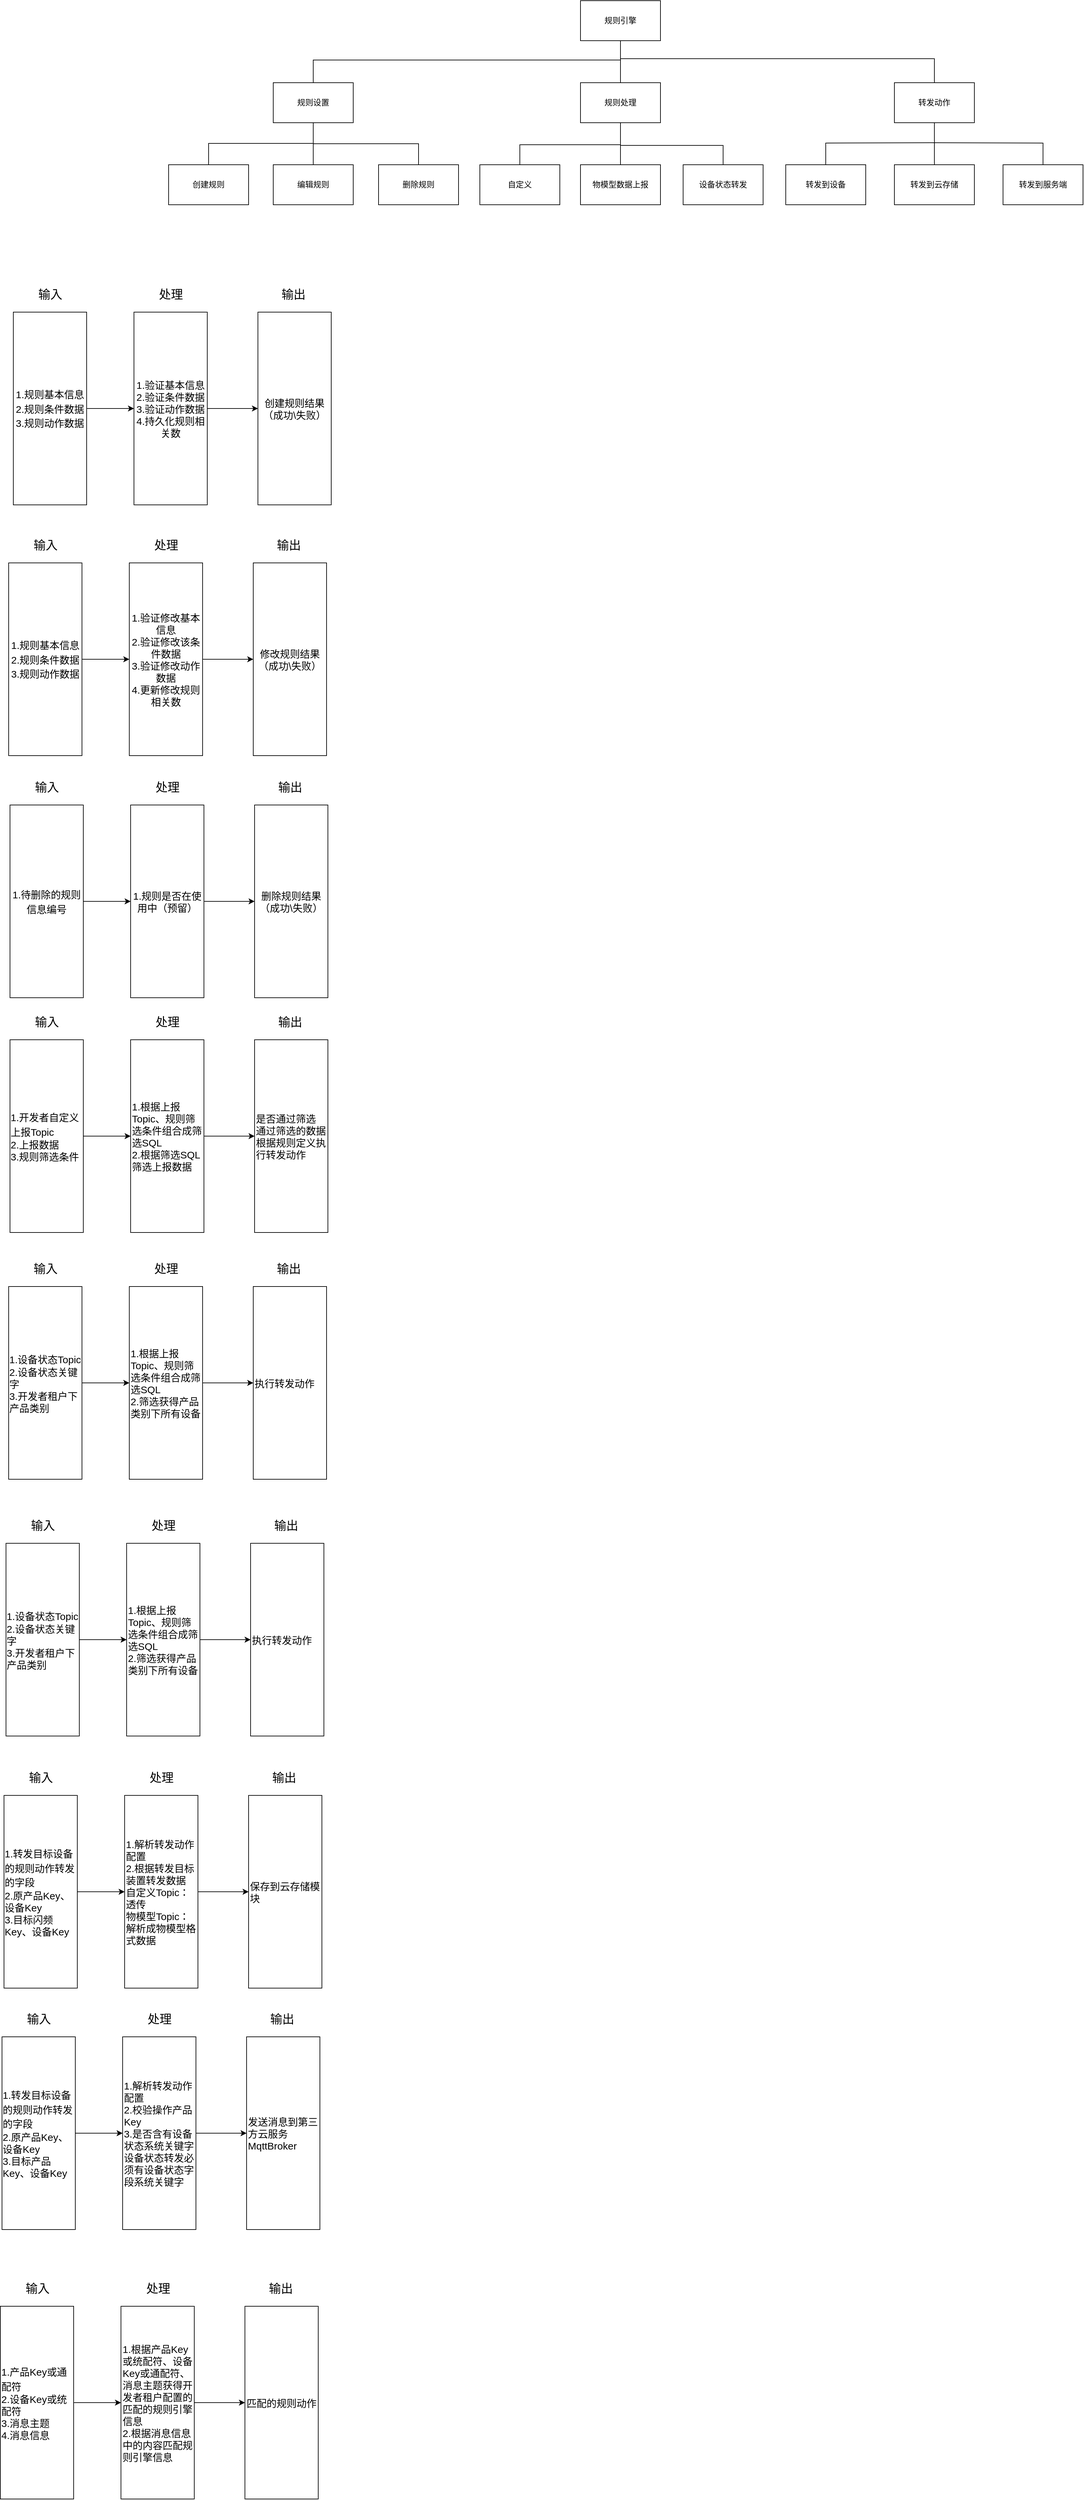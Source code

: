 <mxfile version="14.2.9" type="github">
  <diagram id="VscAiyuKWHetD42OGbaB" name="第 1 页">
    <mxGraphModel dx="1660" dy="474" grid="0" gridSize="10" guides="1" tooltips="1" connect="1" arrows="1" fold="1" page="0" pageScale="1" pageWidth="827" pageHeight="1169" math="0" shadow="0">
      <root>
        <mxCell id="0" />
        <mxCell id="1" parent="0" />
        <mxCell id="ewANI7Twm8QuBgvP3Snu-18" value="" style="edgeStyle=orthogonalEdgeStyle;rounded=0;orthogonalLoop=1;jettySize=auto;html=1;endArrow=none;endFill=0;" parent="1" source="ewANI7Twm8QuBgvP3Snu-1" target="ewANI7Twm8QuBgvP3Snu-4" edge="1">
          <mxGeometry relative="1" as="geometry" />
        </mxCell>
        <mxCell id="ewANI7Twm8QuBgvP3Snu-28" style="edgeStyle=orthogonalEdgeStyle;rounded=0;orthogonalLoop=1;jettySize=auto;html=1;endArrow=none;endFill=0;" parent="1" target="ewANI7Twm8QuBgvP3Snu-2" edge="1">
          <mxGeometry relative="1" as="geometry">
            <mxPoint x="320" y="212" as="sourcePoint" />
            <Array as="points">
              <mxPoint x="-141" y="212" />
            </Array>
          </mxGeometry>
        </mxCell>
        <mxCell id="ewANI7Twm8QuBgvP3Snu-29" style="edgeStyle=orthogonalEdgeStyle;rounded=0;orthogonalLoop=1;jettySize=auto;html=1;endArrow=none;endFill=0;" parent="1" target="ewANI7Twm8QuBgvP3Snu-3" edge="1">
          <mxGeometry relative="1" as="geometry">
            <mxPoint x="320" y="210" as="sourcePoint" />
            <Array as="points">
              <mxPoint x="791" y="210" />
            </Array>
          </mxGeometry>
        </mxCell>
        <mxCell id="ewANI7Twm8QuBgvP3Snu-1" value="规则引擎" style="rounded=0;whiteSpace=wrap;html=1;" parent="1" vertex="1">
          <mxGeometry x="260" y="123" width="120" height="60" as="geometry" />
        </mxCell>
        <mxCell id="ewANI7Twm8QuBgvP3Snu-23" value="" style="edgeStyle=none;rounded=0;orthogonalLoop=1;jettySize=auto;html=1;endArrow=none;endFill=0;" parent="1" source="ewANI7Twm8QuBgvP3Snu-2" target="ewANI7Twm8QuBgvP3Snu-8" edge="1">
          <mxGeometry relative="1" as="geometry" />
        </mxCell>
        <mxCell id="ewANI7Twm8QuBgvP3Snu-24" style="edgeStyle=orthogonalEdgeStyle;rounded=0;orthogonalLoop=1;jettySize=auto;html=1;exitX=0.5;exitY=1;exitDx=0;exitDy=0;entryX=0.5;entryY=0;entryDx=0;entryDy=0;endArrow=none;endFill=0;" parent="1" source="ewANI7Twm8QuBgvP3Snu-2" target="ewANI7Twm8QuBgvP3Snu-9" edge="1">
          <mxGeometry relative="1" as="geometry" />
        </mxCell>
        <mxCell id="ewANI7Twm8QuBgvP3Snu-25" style="edgeStyle=orthogonalEdgeStyle;rounded=0;orthogonalLoop=1;jettySize=auto;html=1;entryX=0.5;entryY=0;entryDx=0;entryDy=0;endArrow=none;endFill=0;" parent="1" target="ewANI7Twm8QuBgvP3Snu-7" edge="1">
          <mxGeometry relative="1" as="geometry">
            <mxPoint x="-141" y="337" as="sourcePoint" />
            <Array as="points">
              <mxPoint x="-201" y="337" />
              <mxPoint x="-298" y="337" />
            </Array>
          </mxGeometry>
        </mxCell>
        <mxCell id="ewANI7Twm8QuBgvP3Snu-2" value="规则设置" style="rounded=0;whiteSpace=wrap;html=1;" parent="1" vertex="1">
          <mxGeometry x="-201" y="246" width="120" height="60" as="geometry" />
        </mxCell>
        <mxCell id="ewANI7Twm8QuBgvP3Snu-30" value="" style="edgeStyle=orthogonalEdgeStyle;rounded=0;orthogonalLoop=1;jettySize=auto;html=1;endArrow=none;endFill=0;" parent="1" source="ewANI7Twm8QuBgvP3Snu-3" target="ewANI7Twm8QuBgvP3Snu-16" edge="1">
          <mxGeometry relative="1" as="geometry" />
        </mxCell>
        <mxCell id="ewANI7Twm8QuBgvP3Snu-31" style="edgeStyle=orthogonalEdgeStyle;rounded=0;orthogonalLoop=1;jettySize=auto;html=1;endArrow=none;endFill=0;" parent="1" target="ewANI7Twm8QuBgvP3Snu-15" edge="1">
          <mxGeometry relative="1" as="geometry">
            <mxPoint x="791" y="336" as="sourcePoint" />
          </mxGeometry>
        </mxCell>
        <mxCell id="ewANI7Twm8QuBgvP3Snu-32" style="edgeStyle=orthogonalEdgeStyle;rounded=0;orthogonalLoop=1;jettySize=auto;html=1;endArrow=none;endFill=0;" parent="1" target="ewANI7Twm8QuBgvP3Snu-17" edge="1">
          <mxGeometry relative="1" as="geometry">
            <mxPoint x="791" y="336" as="sourcePoint" />
          </mxGeometry>
        </mxCell>
        <mxCell id="ewANI7Twm8QuBgvP3Snu-3" value="转发动作" style="rounded=0;whiteSpace=wrap;html=1;" parent="1" vertex="1">
          <mxGeometry x="731" y="246" width="120" height="60" as="geometry" />
        </mxCell>
        <mxCell id="ewANI7Twm8QuBgvP3Snu-22" value="" style="edgeStyle=none;rounded=0;orthogonalLoop=1;jettySize=auto;html=1;endArrow=none;endFill=0;" parent="1" source="ewANI7Twm8QuBgvP3Snu-4" target="ewANI7Twm8QuBgvP3Snu-11" edge="1">
          <mxGeometry relative="1" as="geometry" />
        </mxCell>
        <mxCell id="ewANI7Twm8QuBgvP3Snu-26" style="edgeStyle=orthogonalEdgeStyle;rounded=0;orthogonalLoop=1;jettySize=auto;html=1;entryX=0.5;entryY=0;entryDx=0;entryDy=0;endArrow=none;endFill=0;" parent="1" target="ewANI7Twm8QuBgvP3Snu-10" edge="1">
          <mxGeometry relative="1" as="geometry">
            <mxPoint x="320" y="339" as="sourcePoint" />
            <Array as="points">
              <mxPoint x="169" y="339" />
            </Array>
          </mxGeometry>
        </mxCell>
        <mxCell id="ewANI7Twm8QuBgvP3Snu-27" style="edgeStyle=orthogonalEdgeStyle;rounded=0;orthogonalLoop=1;jettySize=auto;html=1;entryX=0.5;entryY=0;entryDx=0;entryDy=0;endArrow=none;endFill=0;" parent="1" target="ewANI7Twm8QuBgvP3Snu-13" edge="1">
          <mxGeometry relative="1" as="geometry">
            <mxPoint x="320" y="340" as="sourcePoint" />
            <Array as="points">
              <mxPoint x="380" y="340" />
              <mxPoint x="474" y="340" />
            </Array>
          </mxGeometry>
        </mxCell>
        <mxCell id="ewANI7Twm8QuBgvP3Snu-4" value="规则处理" style="rounded=0;whiteSpace=wrap;html=1;" parent="1" vertex="1">
          <mxGeometry x="260" y="246" width="120" height="60" as="geometry" />
        </mxCell>
        <mxCell id="ewANI7Twm8QuBgvP3Snu-7" value="创建规则" style="rounded=0;whiteSpace=wrap;html=1;" parent="1" vertex="1">
          <mxGeometry x="-358" y="369" width="120" height="60" as="geometry" />
        </mxCell>
        <mxCell id="ewANI7Twm8QuBgvP3Snu-8" value="编辑规则" style="rounded=0;whiteSpace=wrap;html=1;" parent="1" vertex="1">
          <mxGeometry x="-201" y="369" width="120" height="60" as="geometry" />
        </mxCell>
        <mxCell id="ewANI7Twm8QuBgvP3Snu-9" value="删除规则" style="rounded=0;whiteSpace=wrap;html=1;" parent="1" vertex="1">
          <mxGeometry x="-43" y="369" width="120" height="60" as="geometry" />
        </mxCell>
        <mxCell id="ewANI7Twm8QuBgvP3Snu-10" value="自定义" style="rounded=0;whiteSpace=wrap;html=1;" parent="1" vertex="1">
          <mxGeometry x="109" y="369" width="120" height="60" as="geometry" />
        </mxCell>
        <mxCell id="ewANI7Twm8QuBgvP3Snu-11" value="物模型数据上报" style="rounded=0;whiteSpace=wrap;html=1;" parent="1" vertex="1">
          <mxGeometry x="260" y="369" width="120" height="60" as="geometry" />
        </mxCell>
        <mxCell id="ewANI7Twm8QuBgvP3Snu-13" value="设备状态转发" style="rounded=0;whiteSpace=wrap;html=1;" parent="1" vertex="1">
          <mxGeometry x="414" y="369" width="120" height="60" as="geometry" />
        </mxCell>
        <mxCell id="ewANI7Twm8QuBgvP3Snu-15" value="转发到设备" style="rounded=0;whiteSpace=wrap;html=1;" parent="1" vertex="1">
          <mxGeometry x="568" y="369" width="120" height="60" as="geometry" />
        </mxCell>
        <mxCell id="ewANI7Twm8QuBgvP3Snu-16" value="转发到云存储" style="rounded=0;whiteSpace=wrap;html=1;" parent="1" vertex="1">
          <mxGeometry x="731" y="369" width="120" height="60" as="geometry" />
        </mxCell>
        <mxCell id="ewANI7Twm8QuBgvP3Snu-17" value="转发到服务端" style="rounded=0;whiteSpace=wrap;html=1;" parent="1" vertex="1">
          <mxGeometry x="894" y="369" width="120" height="60" as="geometry" />
        </mxCell>
        <mxCell id="z9-GPWEVaoNOVswkqr81-26" value="" style="group" vertex="1" connectable="0" parent="1">
          <mxGeometry x="-591" y="551" width="477" height="328" as="geometry" />
        </mxCell>
        <mxCell id="z9-GPWEVaoNOVswkqr81-23" value="" style="group" vertex="1" connectable="0" parent="z9-GPWEVaoNOVswkqr81-26">
          <mxGeometry x="367" width="110" height="328" as="geometry" />
        </mxCell>
        <mxCell id="z9-GPWEVaoNOVswkqr81-17" value="创建规则结果（成功\失败）&lt;br&gt;" style="rounded=0;whiteSpace=wrap;html=1;fontSize=15;" vertex="1" parent="z9-GPWEVaoNOVswkqr81-23">
          <mxGeometry y="39" width="110" height="289" as="geometry" />
        </mxCell>
        <mxCell id="z9-GPWEVaoNOVswkqr81-20" value="输出" style="text;html=1;align=center;verticalAlign=middle;resizable=0;points=[];autosize=1;fontSize=18;" vertex="1" parent="z9-GPWEVaoNOVswkqr81-23">
          <mxGeometry x="30" width="46" height="26" as="geometry" />
        </mxCell>
        <mxCell id="z9-GPWEVaoNOVswkqr81-24" value="" style="group" vertex="1" connectable="0" parent="z9-GPWEVaoNOVswkqr81-26">
          <mxGeometry x="181" width="110" height="328" as="geometry" />
        </mxCell>
        <mxCell id="z9-GPWEVaoNOVswkqr81-16" value="&lt;font style=&quot;font-size: 15px&quot;&gt;1.验证基本信息&lt;br&gt;2.验证条件数据&lt;br&gt;3.验证动作数据&lt;br&gt;4.持久化规则相关数&lt;br&gt;&lt;/font&gt;" style="rounded=0;whiteSpace=wrap;html=1;fontSize=15;" vertex="1" parent="z9-GPWEVaoNOVswkqr81-24">
          <mxGeometry y="39" width="110" height="289" as="geometry" />
        </mxCell>
        <mxCell id="z9-GPWEVaoNOVswkqr81-19" value="处理" style="text;html=1;align=center;verticalAlign=middle;resizable=0;points=[];autosize=1;fontSize=18;" vertex="1" parent="z9-GPWEVaoNOVswkqr81-24">
          <mxGeometry x="32" width="46" height="26" as="geometry" />
        </mxCell>
        <mxCell id="z9-GPWEVaoNOVswkqr81-25" value="" style="group" vertex="1" connectable="0" parent="z9-GPWEVaoNOVswkqr81-26">
          <mxGeometry width="110" height="328" as="geometry" />
        </mxCell>
        <mxCell id="z9-GPWEVaoNOVswkqr81-15" value="&lt;font style=&quot;font-size: 15px&quot;&gt;1.规则基本信息&lt;br&gt;2.规则条件数据&lt;br&gt;3.规则动作数据&lt;br&gt;&lt;/font&gt;" style="rounded=0;whiteSpace=wrap;html=1;fontSize=18;" vertex="1" parent="z9-GPWEVaoNOVswkqr81-25">
          <mxGeometry y="39" width="110" height="289" as="geometry" />
        </mxCell>
        <mxCell id="z9-GPWEVaoNOVswkqr81-18" value="输入" style="text;html=1;align=center;verticalAlign=middle;resizable=0;points=[];autosize=1;fontSize=18;" vertex="1" parent="z9-GPWEVaoNOVswkqr81-25">
          <mxGeometry x="32" width="46" height="26" as="geometry" />
        </mxCell>
        <mxCell id="z9-GPWEVaoNOVswkqr81-27" value="" style="endArrow=classic;html=1;fontSize=18;exitX=1;exitY=0.5;exitDx=0;exitDy=0;" edge="1" parent="z9-GPWEVaoNOVswkqr81-26" source="z9-GPWEVaoNOVswkqr81-15" target="z9-GPWEVaoNOVswkqr81-16">
          <mxGeometry width="50" height="50" relative="1" as="geometry">
            <mxPoint x="288" y="174" as="sourcePoint" />
            <mxPoint x="338" y="124" as="targetPoint" />
          </mxGeometry>
        </mxCell>
        <mxCell id="z9-GPWEVaoNOVswkqr81-29" style="edgeStyle=orthogonalEdgeStyle;rounded=0;orthogonalLoop=1;jettySize=auto;html=1;exitX=1;exitY=0.5;exitDx=0;exitDy=0;entryX=0;entryY=0.5;entryDx=0;entryDy=0;endArrow=classic;endFill=1;fontSize=18;" edge="1" parent="z9-GPWEVaoNOVswkqr81-26" source="z9-GPWEVaoNOVswkqr81-16" target="z9-GPWEVaoNOVswkqr81-17">
          <mxGeometry relative="1" as="geometry" />
        </mxCell>
        <mxCell id="z9-GPWEVaoNOVswkqr81-30" value="" style="group" vertex="1" connectable="0" parent="1">
          <mxGeometry x="-598" y="927" width="477" height="328" as="geometry" />
        </mxCell>
        <mxCell id="z9-GPWEVaoNOVswkqr81-31" value="" style="group" vertex="1" connectable="0" parent="z9-GPWEVaoNOVswkqr81-30">
          <mxGeometry x="367" width="110" height="328" as="geometry" />
        </mxCell>
        <mxCell id="z9-GPWEVaoNOVswkqr81-32" value="修改规则结果（成功\失败）" style="rounded=0;whiteSpace=wrap;html=1;fontSize=15;" vertex="1" parent="z9-GPWEVaoNOVswkqr81-31">
          <mxGeometry y="39" width="110" height="289" as="geometry" />
        </mxCell>
        <mxCell id="z9-GPWEVaoNOVswkqr81-33" value="输出" style="text;html=1;align=center;verticalAlign=middle;resizable=0;points=[];autosize=1;fontSize=18;" vertex="1" parent="z9-GPWEVaoNOVswkqr81-31">
          <mxGeometry x="30" width="46" height="26" as="geometry" />
        </mxCell>
        <mxCell id="z9-GPWEVaoNOVswkqr81-34" value="" style="group" vertex="1" connectable="0" parent="z9-GPWEVaoNOVswkqr81-30">
          <mxGeometry x="181" width="110" height="328" as="geometry" />
        </mxCell>
        <mxCell id="z9-GPWEVaoNOVswkqr81-35" value="&lt;font style=&quot;font-size: 15px&quot;&gt;1.验证修改基本信息&lt;br&gt;2.验证修改该条件数据&lt;br&gt;3.验证修改动作数据&lt;br&gt;4.更新修改规则相关数&lt;br&gt;&lt;/font&gt;" style="rounded=0;whiteSpace=wrap;html=1;fontSize=15;" vertex="1" parent="z9-GPWEVaoNOVswkqr81-34">
          <mxGeometry y="39" width="110" height="289" as="geometry" />
        </mxCell>
        <mxCell id="z9-GPWEVaoNOVswkqr81-36" value="处理" style="text;html=1;align=center;verticalAlign=middle;resizable=0;points=[];autosize=1;fontSize=18;" vertex="1" parent="z9-GPWEVaoNOVswkqr81-34">
          <mxGeometry x="32" width="46" height="26" as="geometry" />
        </mxCell>
        <mxCell id="z9-GPWEVaoNOVswkqr81-37" value="" style="group" vertex="1" connectable="0" parent="z9-GPWEVaoNOVswkqr81-30">
          <mxGeometry width="110" height="328" as="geometry" />
        </mxCell>
        <mxCell id="z9-GPWEVaoNOVswkqr81-38" value="&lt;font style=&quot;font-size: 15px&quot;&gt;1.规则基本信息&lt;br&gt;2.规则条件数据&lt;br&gt;3.规则动作数据&lt;br&gt;&lt;/font&gt;" style="rounded=0;whiteSpace=wrap;html=1;fontSize=18;" vertex="1" parent="z9-GPWEVaoNOVswkqr81-37">
          <mxGeometry y="39" width="110" height="289" as="geometry" />
        </mxCell>
        <mxCell id="z9-GPWEVaoNOVswkqr81-39" value="输入" style="text;html=1;align=center;verticalAlign=middle;resizable=0;points=[];autosize=1;fontSize=18;" vertex="1" parent="z9-GPWEVaoNOVswkqr81-37">
          <mxGeometry x="32" width="46" height="26" as="geometry" />
        </mxCell>
        <mxCell id="z9-GPWEVaoNOVswkqr81-40" value="" style="endArrow=classic;html=1;fontSize=18;exitX=1;exitY=0.5;exitDx=0;exitDy=0;" edge="1" parent="z9-GPWEVaoNOVswkqr81-30" source="z9-GPWEVaoNOVswkqr81-38" target="z9-GPWEVaoNOVswkqr81-35">
          <mxGeometry width="50" height="50" relative="1" as="geometry">
            <mxPoint x="288" y="174" as="sourcePoint" />
            <mxPoint x="338" y="124" as="targetPoint" />
          </mxGeometry>
        </mxCell>
        <mxCell id="z9-GPWEVaoNOVswkqr81-41" style="edgeStyle=orthogonalEdgeStyle;rounded=0;orthogonalLoop=1;jettySize=auto;html=1;exitX=1;exitY=0.5;exitDx=0;exitDy=0;entryX=0;entryY=0.5;entryDx=0;entryDy=0;endArrow=classic;endFill=1;fontSize=18;" edge="1" parent="z9-GPWEVaoNOVswkqr81-30" source="z9-GPWEVaoNOVswkqr81-35" target="z9-GPWEVaoNOVswkqr81-32">
          <mxGeometry relative="1" as="geometry" />
        </mxCell>
        <mxCell id="z9-GPWEVaoNOVswkqr81-42" value="" style="group" vertex="1" connectable="0" parent="1">
          <mxGeometry x="-596" y="1290" width="477" height="328" as="geometry" />
        </mxCell>
        <mxCell id="z9-GPWEVaoNOVswkqr81-43" value="" style="group" vertex="1" connectable="0" parent="z9-GPWEVaoNOVswkqr81-42">
          <mxGeometry x="367" width="110" height="328" as="geometry" />
        </mxCell>
        <mxCell id="z9-GPWEVaoNOVswkqr81-44" value="删除规则结果（成功\失败）" style="rounded=0;whiteSpace=wrap;html=1;fontSize=15;" vertex="1" parent="z9-GPWEVaoNOVswkqr81-43">
          <mxGeometry y="39" width="110" height="289" as="geometry" />
        </mxCell>
        <mxCell id="z9-GPWEVaoNOVswkqr81-45" value="输出" style="text;html=1;align=center;verticalAlign=middle;resizable=0;points=[];autosize=1;fontSize=18;" vertex="1" parent="z9-GPWEVaoNOVswkqr81-43">
          <mxGeometry x="30" width="46" height="26" as="geometry" />
        </mxCell>
        <mxCell id="z9-GPWEVaoNOVswkqr81-46" value="" style="group" vertex="1" connectable="0" parent="z9-GPWEVaoNOVswkqr81-42">
          <mxGeometry x="181" width="110" height="328" as="geometry" />
        </mxCell>
        <mxCell id="z9-GPWEVaoNOVswkqr81-47" value="&lt;font style=&quot;font-size: 15px&quot;&gt;1.规则是否在使用中（预留）&lt;br&gt;&lt;/font&gt;" style="rounded=0;whiteSpace=wrap;html=1;fontSize=15;" vertex="1" parent="z9-GPWEVaoNOVswkqr81-46">
          <mxGeometry y="39" width="110" height="289" as="geometry" />
        </mxCell>
        <mxCell id="z9-GPWEVaoNOVswkqr81-48" value="处理" style="text;html=1;align=center;verticalAlign=middle;resizable=0;points=[];autosize=1;fontSize=18;" vertex="1" parent="z9-GPWEVaoNOVswkqr81-46">
          <mxGeometry x="32" width="46" height="26" as="geometry" />
        </mxCell>
        <mxCell id="z9-GPWEVaoNOVswkqr81-49" value="" style="group" vertex="1" connectable="0" parent="z9-GPWEVaoNOVswkqr81-42">
          <mxGeometry width="110" height="328" as="geometry" />
        </mxCell>
        <mxCell id="z9-GPWEVaoNOVswkqr81-50" value="&lt;font style=&quot;font-size: 15px&quot;&gt;1.待删除的规则信息编号&lt;br&gt;&lt;/font&gt;" style="rounded=0;whiteSpace=wrap;html=1;fontSize=18;" vertex="1" parent="z9-GPWEVaoNOVswkqr81-49">
          <mxGeometry y="39" width="110" height="289" as="geometry" />
        </mxCell>
        <mxCell id="z9-GPWEVaoNOVswkqr81-51" value="输入" style="text;html=1;align=center;verticalAlign=middle;resizable=0;points=[];autosize=1;fontSize=18;" vertex="1" parent="z9-GPWEVaoNOVswkqr81-49">
          <mxGeometry x="32" width="46" height="26" as="geometry" />
        </mxCell>
        <mxCell id="z9-GPWEVaoNOVswkqr81-52" value="" style="endArrow=classic;html=1;fontSize=18;exitX=1;exitY=0.5;exitDx=0;exitDy=0;" edge="1" parent="z9-GPWEVaoNOVswkqr81-42" source="z9-GPWEVaoNOVswkqr81-50" target="z9-GPWEVaoNOVswkqr81-47">
          <mxGeometry width="50" height="50" relative="1" as="geometry">
            <mxPoint x="288" y="174" as="sourcePoint" />
            <mxPoint x="338" y="124" as="targetPoint" />
          </mxGeometry>
        </mxCell>
        <mxCell id="z9-GPWEVaoNOVswkqr81-53" style="edgeStyle=orthogonalEdgeStyle;rounded=0;orthogonalLoop=1;jettySize=auto;html=1;exitX=1;exitY=0.5;exitDx=0;exitDy=0;entryX=0;entryY=0.5;entryDx=0;entryDy=0;endArrow=classic;endFill=1;fontSize=18;" edge="1" parent="z9-GPWEVaoNOVswkqr81-42" source="z9-GPWEVaoNOVswkqr81-47" target="z9-GPWEVaoNOVswkqr81-44">
          <mxGeometry relative="1" as="geometry" />
        </mxCell>
        <mxCell id="z9-GPWEVaoNOVswkqr81-54" value="" style="group" vertex="1" connectable="0" parent="1">
          <mxGeometry x="-596" y="1642" width="477" height="328" as="geometry" />
        </mxCell>
        <mxCell id="z9-GPWEVaoNOVswkqr81-55" value="" style="group" vertex="1" connectable="0" parent="z9-GPWEVaoNOVswkqr81-54">
          <mxGeometry x="367" width="110" height="328" as="geometry" />
        </mxCell>
        <mxCell id="z9-GPWEVaoNOVswkqr81-56" value="是否通过筛选&lt;br&gt;通过筛选的数据根据规则定义执行转发动作" style="rounded=0;whiteSpace=wrap;html=1;fontSize=15;align=left;" vertex="1" parent="z9-GPWEVaoNOVswkqr81-55">
          <mxGeometry y="39" width="110" height="289" as="geometry" />
        </mxCell>
        <mxCell id="z9-GPWEVaoNOVswkqr81-57" value="输出" style="text;html=1;align=center;verticalAlign=middle;resizable=0;points=[];autosize=1;fontSize=18;" vertex="1" parent="z9-GPWEVaoNOVswkqr81-55">
          <mxGeometry x="30" width="46" height="26" as="geometry" />
        </mxCell>
        <mxCell id="z9-GPWEVaoNOVswkqr81-58" value="" style="group" vertex="1" connectable="0" parent="z9-GPWEVaoNOVswkqr81-54">
          <mxGeometry x="181" width="110" height="328" as="geometry" />
        </mxCell>
        <mxCell id="z9-GPWEVaoNOVswkqr81-59" value="&lt;font style=&quot;font-size: 15px&quot;&gt;1.根据上报Topic、规则筛选条件组合成筛选SQL&lt;br&gt;2.根据筛选SQL筛选上报数据&lt;br&gt;&lt;/font&gt;" style="rounded=0;whiteSpace=wrap;html=1;fontSize=15;align=left;" vertex="1" parent="z9-GPWEVaoNOVswkqr81-58">
          <mxGeometry y="39" width="110" height="289" as="geometry" />
        </mxCell>
        <mxCell id="z9-GPWEVaoNOVswkqr81-60" value="处理" style="text;html=1;align=center;verticalAlign=middle;resizable=0;points=[];autosize=1;fontSize=18;" vertex="1" parent="z9-GPWEVaoNOVswkqr81-58">
          <mxGeometry x="32" width="46" height="26" as="geometry" />
        </mxCell>
        <mxCell id="z9-GPWEVaoNOVswkqr81-61" value="" style="group" vertex="1" connectable="0" parent="z9-GPWEVaoNOVswkqr81-54">
          <mxGeometry width="110" height="328" as="geometry" />
        </mxCell>
        <mxCell id="z9-GPWEVaoNOVswkqr81-62" value="&lt;div style=&quot;text-align: left&quot;&gt;&lt;span style=&quot;font-size: 15px&quot;&gt;1.开发者自定义上报Topic&lt;/span&gt;&lt;/div&gt;&lt;font style=&quot;font-size: 15px&quot;&gt;&lt;div style=&quot;text-align: left&quot;&gt;&lt;span&gt;2.上报数据&lt;/span&gt;&lt;/div&gt;&lt;div style=&quot;text-align: left&quot;&gt;&lt;span&gt;3.规则筛选条件&lt;/span&gt;&lt;/div&gt;&lt;/font&gt;" style="rounded=0;whiteSpace=wrap;html=1;fontSize=18;" vertex="1" parent="z9-GPWEVaoNOVswkqr81-61">
          <mxGeometry y="39" width="110" height="289" as="geometry" />
        </mxCell>
        <mxCell id="z9-GPWEVaoNOVswkqr81-63" value="输入" style="text;html=1;align=center;verticalAlign=middle;resizable=0;points=[];autosize=1;fontSize=18;" vertex="1" parent="z9-GPWEVaoNOVswkqr81-61">
          <mxGeometry x="32" width="46" height="26" as="geometry" />
        </mxCell>
        <mxCell id="z9-GPWEVaoNOVswkqr81-64" value="" style="endArrow=classic;html=1;fontSize=18;exitX=1;exitY=0.5;exitDx=0;exitDy=0;" edge="1" parent="z9-GPWEVaoNOVswkqr81-54" source="z9-GPWEVaoNOVswkqr81-62" target="z9-GPWEVaoNOVswkqr81-59">
          <mxGeometry width="50" height="50" relative="1" as="geometry">
            <mxPoint x="288" y="174" as="sourcePoint" />
            <mxPoint x="338" y="124" as="targetPoint" />
          </mxGeometry>
        </mxCell>
        <mxCell id="z9-GPWEVaoNOVswkqr81-65" style="edgeStyle=orthogonalEdgeStyle;rounded=0;orthogonalLoop=1;jettySize=auto;html=1;exitX=1;exitY=0.5;exitDx=0;exitDy=0;entryX=0;entryY=0.5;entryDx=0;entryDy=0;endArrow=classic;endFill=1;fontSize=18;" edge="1" parent="z9-GPWEVaoNOVswkqr81-54" source="z9-GPWEVaoNOVswkqr81-59" target="z9-GPWEVaoNOVswkqr81-56">
          <mxGeometry relative="1" as="geometry" />
        </mxCell>
        <mxCell id="z9-GPWEVaoNOVswkqr81-66" value="" style="group" vertex="1" connectable="0" parent="1">
          <mxGeometry x="-598" y="2012" width="477" height="328" as="geometry" />
        </mxCell>
        <mxCell id="z9-GPWEVaoNOVswkqr81-67" value="" style="group" vertex="1" connectable="0" parent="z9-GPWEVaoNOVswkqr81-66">
          <mxGeometry x="367" width="110" height="328" as="geometry" />
        </mxCell>
        <mxCell id="z9-GPWEVaoNOVswkqr81-68" value="执行转发动作" style="rounded=0;whiteSpace=wrap;html=1;fontSize=15;align=left;" vertex="1" parent="z9-GPWEVaoNOVswkqr81-67">
          <mxGeometry y="39" width="110" height="289" as="geometry" />
        </mxCell>
        <mxCell id="z9-GPWEVaoNOVswkqr81-69" value="输出" style="text;html=1;align=center;verticalAlign=middle;resizable=0;points=[];autosize=1;fontSize=18;" vertex="1" parent="z9-GPWEVaoNOVswkqr81-67">
          <mxGeometry x="30" width="46" height="26" as="geometry" />
        </mxCell>
        <mxCell id="z9-GPWEVaoNOVswkqr81-70" value="" style="group" vertex="1" connectable="0" parent="z9-GPWEVaoNOVswkqr81-66">
          <mxGeometry x="181" width="110" height="328" as="geometry" />
        </mxCell>
        <mxCell id="z9-GPWEVaoNOVswkqr81-71" value="&lt;font style=&quot;font-size: 15px&quot;&gt;1.根据上报Topic、规则筛选条件组合成筛选SQL&lt;br&gt;2.筛选获得产品类别下所有设备&lt;br&gt;&lt;/font&gt;" style="rounded=0;whiteSpace=wrap;html=1;fontSize=15;align=left;" vertex="1" parent="z9-GPWEVaoNOVswkqr81-70">
          <mxGeometry y="39" width="110" height="289" as="geometry" />
        </mxCell>
        <mxCell id="z9-GPWEVaoNOVswkqr81-72" value="处理" style="text;html=1;align=center;verticalAlign=middle;resizable=0;points=[];autosize=1;fontSize=18;" vertex="1" parent="z9-GPWEVaoNOVswkqr81-70">
          <mxGeometry x="32" width="46" height="26" as="geometry" />
        </mxCell>
        <mxCell id="z9-GPWEVaoNOVswkqr81-73" value="" style="group" vertex="1" connectable="0" parent="z9-GPWEVaoNOVswkqr81-66">
          <mxGeometry width="110" height="328" as="geometry" />
        </mxCell>
        <mxCell id="z9-GPWEVaoNOVswkqr81-74" value="&lt;div style=&quot;text-align: left&quot;&gt;&lt;span style=&quot;font-size: 15px&quot;&gt;1.设备状态Topic&lt;/span&gt;&lt;/div&gt;&lt;font style=&quot;font-size: 15px&quot;&gt;&lt;div style=&quot;text-align: left&quot;&gt;&lt;span&gt;2.设备状态关键字&lt;/span&gt;&lt;/div&gt;&lt;div style=&quot;text-align: left&quot;&gt;&lt;span&gt;3.开发者租户下产品类别&lt;/span&gt;&lt;/div&gt;&lt;/font&gt;" style="rounded=0;whiteSpace=wrap;html=1;fontSize=18;" vertex="1" parent="z9-GPWEVaoNOVswkqr81-73">
          <mxGeometry y="39" width="110" height="289" as="geometry" />
        </mxCell>
        <mxCell id="z9-GPWEVaoNOVswkqr81-75" value="输入" style="text;html=1;align=center;verticalAlign=middle;resizable=0;points=[];autosize=1;fontSize=18;" vertex="1" parent="z9-GPWEVaoNOVswkqr81-73">
          <mxGeometry x="32" width="46" height="26" as="geometry" />
        </mxCell>
        <mxCell id="z9-GPWEVaoNOVswkqr81-76" value="" style="endArrow=classic;html=1;fontSize=18;exitX=1;exitY=0.5;exitDx=0;exitDy=0;" edge="1" parent="z9-GPWEVaoNOVswkqr81-66" source="z9-GPWEVaoNOVswkqr81-74" target="z9-GPWEVaoNOVswkqr81-71">
          <mxGeometry width="50" height="50" relative="1" as="geometry">
            <mxPoint x="288" y="174" as="sourcePoint" />
            <mxPoint x="338" y="124" as="targetPoint" />
          </mxGeometry>
        </mxCell>
        <mxCell id="z9-GPWEVaoNOVswkqr81-77" style="edgeStyle=orthogonalEdgeStyle;rounded=0;orthogonalLoop=1;jettySize=auto;html=1;exitX=1;exitY=0.5;exitDx=0;exitDy=0;entryX=0;entryY=0.5;entryDx=0;entryDy=0;endArrow=classic;endFill=1;fontSize=18;" edge="1" parent="z9-GPWEVaoNOVswkqr81-66" source="z9-GPWEVaoNOVswkqr81-71" target="z9-GPWEVaoNOVswkqr81-68">
          <mxGeometry relative="1" as="geometry" />
        </mxCell>
        <mxCell id="z9-GPWEVaoNOVswkqr81-78" value="" style="group" vertex="1" connectable="0" parent="1">
          <mxGeometry x="-602" y="2397" width="477" height="328" as="geometry" />
        </mxCell>
        <mxCell id="z9-GPWEVaoNOVswkqr81-79" value="" style="group" vertex="1" connectable="0" parent="z9-GPWEVaoNOVswkqr81-78">
          <mxGeometry x="367" width="110" height="328" as="geometry" />
        </mxCell>
        <mxCell id="z9-GPWEVaoNOVswkqr81-80" value="执行转发动作" style="rounded=0;whiteSpace=wrap;html=1;fontSize=15;align=left;" vertex="1" parent="z9-GPWEVaoNOVswkqr81-79">
          <mxGeometry y="39" width="110" height="289" as="geometry" />
        </mxCell>
        <mxCell id="z9-GPWEVaoNOVswkqr81-81" value="输出" style="text;html=1;align=center;verticalAlign=middle;resizable=0;points=[];autosize=1;fontSize=18;" vertex="1" parent="z9-GPWEVaoNOVswkqr81-79">
          <mxGeometry x="30" width="46" height="26" as="geometry" />
        </mxCell>
        <mxCell id="z9-GPWEVaoNOVswkqr81-82" value="" style="group" vertex="1" connectable="0" parent="z9-GPWEVaoNOVswkqr81-78">
          <mxGeometry x="181" width="110" height="328" as="geometry" />
        </mxCell>
        <mxCell id="z9-GPWEVaoNOVswkqr81-83" value="&lt;font style=&quot;font-size: 15px&quot;&gt;1.根据上报Topic、规则筛选条件组合成筛选SQL&lt;br&gt;2.筛选获得产品类别下所有设备&lt;br&gt;&lt;/font&gt;" style="rounded=0;whiteSpace=wrap;html=1;fontSize=15;align=left;" vertex="1" parent="z9-GPWEVaoNOVswkqr81-82">
          <mxGeometry y="39" width="110" height="289" as="geometry" />
        </mxCell>
        <mxCell id="z9-GPWEVaoNOVswkqr81-84" value="处理" style="text;html=1;align=center;verticalAlign=middle;resizable=0;points=[];autosize=1;fontSize=18;" vertex="1" parent="z9-GPWEVaoNOVswkqr81-82">
          <mxGeometry x="32" width="46" height="26" as="geometry" />
        </mxCell>
        <mxCell id="z9-GPWEVaoNOVswkqr81-85" value="" style="group" vertex="1" connectable="0" parent="z9-GPWEVaoNOVswkqr81-78">
          <mxGeometry width="110" height="328" as="geometry" />
        </mxCell>
        <mxCell id="z9-GPWEVaoNOVswkqr81-86" value="&lt;div style=&quot;text-align: left&quot;&gt;&lt;span style=&quot;font-size: 15px&quot;&gt;1.设备状态Topic&lt;/span&gt;&lt;/div&gt;&lt;font style=&quot;font-size: 15px&quot;&gt;&lt;div style=&quot;text-align: left&quot;&gt;&lt;span&gt;2.设备状态关键字&lt;/span&gt;&lt;/div&gt;&lt;div style=&quot;text-align: left&quot;&gt;&lt;span&gt;3.开发者租户下产品类别&lt;/span&gt;&lt;/div&gt;&lt;/font&gt;" style="rounded=0;whiteSpace=wrap;html=1;fontSize=18;" vertex="1" parent="z9-GPWEVaoNOVswkqr81-85">
          <mxGeometry y="39" width="110" height="289" as="geometry" />
        </mxCell>
        <mxCell id="z9-GPWEVaoNOVswkqr81-87" value="输入" style="text;html=1;align=center;verticalAlign=middle;resizable=0;points=[];autosize=1;fontSize=18;" vertex="1" parent="z9-GPWEVaoNOVswkqr81-85">
          <mxGeometry x="32" width="46" height="26" as="geometry" />
        </mxCell>
        <mxCell id="z9-GPWEVaoNOVswkqr81-88" value="" style="endArrow=classic;html=1;fontSize=18;exitX=1;exitY=0.5;exitDx=0;exitDy=0;" edge="1" parent="z9-GPWEVaoNOVswkqr81-78" source="z9-GPWEVaoNOVswkqr81-86" target="z9-GPWEVaoNOVswkqr81-83">
          <mxGeometry width="50" height="50" relative="1" as="geometry">
            <mxPoint x="288" y="174" as="sourcePoint" />
            <mxPoint x="338" y="124" as="targetPoint" />
          </mxGeometry>
        </mxCell>
        <mxCell id="z9-GPWEVaoNOVswkqr81-89" style="edgeStyle=orthogonalEdgeStyle;rounded=0;orthogonalLoop=1;jettySize=auto;html=1;exitX=1;exitY=0.5;exitDx=0;exitDy=0;entryX=0;entryY=0.5;entryDx=0;entryDy=0;endArrow=classic;endFill=1;fontSize=18;" edge="1" parent="z9-GPWEVaoNOVswkqr81-78" source="z9-GPWEVaoNOVswkqr81-83" target="z9-GPWEVaoNOVswkqr81-80">
          <mxGeometry relative="1" as="geometry" />
        </mxCell>
        <mxCell id="z9-GPWEVaoNOVswkqr81-90" value="" style="group" vertex="1" connectable="0" parent="1">
          <mxGeometry x="-605" y="2775" width="477" height="328" as="geometry" />
        </mxCell>
        <mxCell id="z9-GPWEVaoNOVswkqr81-91" value="" style="group" vertex="1" connectable="0" parent="z9-GPWEVaoNOVswkqr81-90">
          <mxGeometry x="367" width="110" height="328" as="geometry" />
        </mxCell>
        <mxCell id="z9-GPWEVaoNOVswkqr81-92" value="保存到云存储模块" style="rounded=0;whiteSpace=wrap;html=1;fontSize=15;align=left;" vertex="1" parent="z9-GPWEVaoNOVswkqr81-91">
          <mxGeometry y="39" width="110" height="289" as="geometry" />
        </mxCell>
        <mxCell id="z9-GPWEVaoNOVswkqr81-93" value="输出" style="text;html=1;align=center;verticalAlign=middle;resizable=0;points=[];autosize=1;fontSize=18;" vertex="1" parent="z9-GPWEVaoNOVswkqr81-91">
          <mxGeometry x="30" width="46" height="26" as="geometry" />
        </mxCell>
        <mxCell id="z9-GPWEVaoNOVswkqr81-94" value="" style="group" vertex="1" connectable="0" parent="z9-GPWEVaoNOVswkqr81-90">
          <mxGeometry x="181" width="110" height="328" as="geometry" />
        </mxCell>
        <mxCell id="z9-GPWEVaoNOVswkqr81-95" value="&lt;font style=&quot;font-size: 15px&quot;&gt;1.解析转发动作配置&lt;br&gt;2.根据转发目标装置转发数据&lt;br&gt;自定义Topic：透传&lt;br&gt;物模型Topic：解析成物模型格式数据&lt;br&gt;&lt;/font&gt;" style="rounded=0;whiteSpace=wrap;html=1;fontSize=15;align=left;" vertex="1" parent="z9-GPWEVaoNOVswkqr81-94">
          <mxGeometry y="39" width="110" height="289" as="geometry" />
        </mxCell>
        <mxCell id="z9-GPWEVaoNOVswkqr81-96" value="处理" style="text;html=1;align=center;verticalAlign=middle;resizable=0;points=[];autosize=1;fontSize=18;" vertex="1" parent="z9-GPWEVaoNOVswkqr81-94">
          <mxGeometry x="32" width="46" height="26" as="geometry" />
        </mxCell>
        <mxCell id="z9-GPWEVaoNOVswkqr81-97" value="" style="group" vertex="1" connectable="0" parent="z9-GPWEVaoNOVswkqr81-90">
          <mxGeometry width="110" height="328" as="geometry" />
        </mxCell>
        <mxCell id="z9-GPWEVaoNOVswkqr81-98" value="&lt;div style=&quot;text-align: left&quot;&gt;&lt;span style=&quot;font-size: 15px&quot;&gt;1.转发目标设备的&lt;/span&gt;&lt;span style=&quot;font-size: 15px&quot;&gt;规则动作转发的字段&lt;/span&gt;&lt;/div&gt;&lt;font style=&quot;font-size: 15px&quot;&gt;&lt;div style=&quot;text-align: left&quot;&gt;&lt;span&gt;2.原产品Key、设备Key&lt;/span&gt;&lt;/div&gt;&lt;div style=&quot;text-align: left&quot;&gt;&lt;span&gt;3.目标闪频Key、设备Key&lt;/span&gt;&lt;/div&gt;&lt;/font&gt;" style="rounded=0;whiteSpace=wrap;html=1;fontSize=18;" vertex="1" parent="z9-GPWEVaoNOVswkqr81-97">
          <mxGeometry y="39" width="110" height="289" as="geometry" />
        </mxCell>
        <mxCell id="z9-GPWEVaoNOVswkqr81-99" value="输入" style="text;html=1;align=center;verticalAlign=middle;resizable=0;points=[];autosize=1;fontSize=18;" vertex="1" parent="z9-GPWEVaoNOVswkqr81-97">
          <mxGeometry x="32" width="46" height="26" as="geometry" />
        </mxCell>
        <mxCell id="z9-GPWEVaoNOVswkqr81-100" value="" style="endArrow=classic;html=1;fontSize=18;exitX=1;exitY=0.5;exitDx=0;exitDy=0;" edge="1" parent="z9-GPWEVaoNOVswkqr81-90" source="z9-GPWEVaoNOVswkqr81-98" target="z9-GPWEVaoNOVswkqr81-95">
          <mxGeometry width="50" height="50" relative="1" as="geometry">
            <mxPoint x="288" y="174" as="sourcePoint" />
            <mxPoint x="338" y="124" as="targetPoint" />
          </mxGeometry>
        </mxCell>
        <mxCell id="z9-GPWEVaoNOVswkqr81-101" style="edgeStyle=orthogonalEdgeStyle;rounded=0;orthogonalLoop=1;jettySize=auto;html=1;exitX=1;exitY=0.5;exitDx=0;exitDy=0;entryX=0;entryY=0.5;entryDx=0;entryDy=0;endArrow=classic;endFill=1;fontSize=18;" edge="1" parent="z9-GPWEVaoNOVswkqr81-90" source="z9-GPWEVaoNOVswkqr81-95" target="z9-GPWEVaoNOVswkqr81-92">
          <mxGeometry relative="1" as="geometry" />
        </mxCell>
        <mxCell id="z9-GPWEVaoNOVswkqr81-102" value="" style="group" vertex="1" connectable="0" parent="1">
          <mxGeometry x="-608" y="3137" width="477" height="328" as="geometry" />
        </mxCell>
        <mxCell id="z9-GPWEVaoNOVswkqr81-103" value="" style="group" vertex="1" connectable="0" parent="z9-GPWEVaoNOVswkqr81-102">
          <mxGeometry x="367" width="110" height="328" as="geometry" />
        </mxCell>
        <mxCell id="z9-GPWEVaoNOVswkqr81-104" value="发送消息到第三方云服务MqttBroker" style="rounded=0;whiteSpace=wrap;html=1;fontSize=15;align=left;" vertex="1" parent="z9-GPWEVaoNOVswkqr81-103">
          <mxGeometry y="39" width="110" height="289" as="geometry" />
        </mxCell>
        <mxCell id="z9-GPWEVaoNOVswkqr81-105" value="输出" style="text;html=1;align=center;verticalAlign=middle;resizable=0;points=[];autosize=1;fontSize=18;" vertex="1" parent="z9-GPWEVaoNOVswkqr81-103">
          <mxGeometry x="30" width="46" height="26" as="geometry" />
        </mxCell>
        <mxCell id="z9-GPWEVaoNOVswkqr81-106" value="" style="group" vertex="1" connectable="0" parent="z9-GPWEVaoNOVswkqr81-102">
          <mxGeometry x="181" width="110" height="328" as="geometry" />
        </mxCell>
        <mxCell id="z9-GPWEVaoNOVswkqr81-107" value="&lt;font style=&quot;font-size: 15px&quot;&gt;1.解析转发动作配置&lt;br&gt;2.校验操作产品Key&lt;br&gt;3.是否含有设备状态系统关键字&lt;br&gt;设备状态转发必须有设备状态字段系统关键字&lt;br&gt;&lt;/font&gt;" style="rounded=0;whiteSpace=wrap;html=1;fontSize=15;align=left;" vertex="1" parent="z9-GPWEVaoNOVswkqr81-106">
          <mxGeometry y="39" width="110" height="289" as="geometry" />
        </mxCell>
        <mxCell id="z9-GPWEVaoNOVswkqr81-108" value="处理" style="text;html=1;align=center;verticalAlign=middle;resizable=0;points=[];autosize=1;fontSize=18;" vertex="1" parent="z9-GPWEVaoNOVswkqr81-106">
          <mxGeometry x="32" width="46" height="26" as="geometry" />
        </mxCell>
        <mxCell id="z9-GPWEVaoNOVswkqr81-109" value="" style="group" vertex="1" connectable="0" parent="z9-GPWEVaoNOVswkqr81-102">
          <mxGeometry width="110" height="328" as="geometry" />
        </mxCell>
        <mxCell id="z9-GPWEVaoNOVswkqr81-110" value="&lt;div style=&quot;text-align: left&quot;&gt;&lt;span style=&quot;font-size: 15px&quot;&gt;1.转发目标设备的&lt;/span&gt;&lt;span style=&quot;font-size: 15px&quot;&gt;规则动作转发的字段&lt;/span&gt;&lt;/div&gt;&lt;font style=&quot;font-size: 15px&quot;&gt;&lt;div style=&quot;text-align: left&quot;&gt;&lt;span&gt;2.原产品Key、设备Key&lt;/span&gt;&lt;/div&gt;&lt;div style=&quot;text-align: left&quot;&gt;&lt;span&gt;3.目标产品Key、设备Key&lt;/span&gt;&lt;/div&gt;&lt;/font&gt;" style="rounded=0;whiteSpace=wrap;html=1;fontSize=18;" vertex="1" parent="z9-GPWEVaoNOVswkqr81-109">
          <mxGeometry y="39" width="110" height="289" as="geometry" />
        </mxCell>
        <mxCell id="z9-GPWEVaoNOVswkqr81-111" value="输入" style="text;html=1;align=center;verticalAlign=middle;resizable=0;points=[];autosize=1;fontSize=18;" vertex="1" parent="z9-GPWEVaoNOVswkqr81-109">
          <mxGeometry x="32" width="46" height="26" as="geometry" />
        </mxCell>
        <mxCell id="z9-GPWEVaoNOVswkqr81-112" value="" style="endArrow=classic;html=1;fontSize=18;exitX=1;exitY=0.5;exitDx=0;exitDy=0;" edge="1" parent="z9-GPWEVaoNOVswkqr81-102" source="z9-GPWEVaoNOVswkqr81-110" target="z9-GPWEVaoNOVswkqr81-107">
          <mxGeometry width="50" height="50" relative="1" as="geometry">
            <mxPoint x="288" y="174" as="sourcePoint" />
            <mxPoint x="338" y="124" as="targetPoint" />
          </mxGeometry>
        </mxCell>
        <mxCell id="z9-GPWEVaoNOVswkqr81-113" style="edgeStyle=orthogonalEdgeStyle;rounded=0;orthogonalLoop=1;jettySize=auto;html=1;exitX=1;exitY=0.5;exitDx=0;exitDy=0;entryX=0;entryY=0.5;entryDx=0;entryDy=0;endArrow=classic;endFill=1;fontSize=18;" edge="1" parent="z9-GPWEVaoNOVswkqr81-102" source="z9-GPWEVaoNOVswkqr81-107" target="z9-GPWEVaoNOVswkqr81-104">
          <mxGeometry relative="1" as="geometry" />
        </mxCell>
        <mxCell id="z9-GPWEVaoNOVswkqr81-114" value="" style="group" vertex="1" connectable="0" parent="1">
          <mxGeometry x="-610.5" y="3541" width="477" height="328" as="geometry" />
        </mxCell>
        <mxCell id="z9-GPWEVaoNOVswkqr81-115" value="" style="group" vertex="1" connectable="0" parent="z9-GPWEVaoNOVswkqr81-114">
          <mxGeometry x="367" width="110" height="328" as="geometry" />
        </mxCell>
        <mxCell id="z9-GPWEVaoNOVswkqr81-116" value="匹配的规则动作" style="rounded=0;whiteSpace=wrap;html=1;fontSize=15;align=left;" vertex="1" parent="z9-GPWEVaoNOVswkqr81-115">
          <mxGeometry y="39" width="110" height="289" as="geometry" />
        </mxCell>
        <mxCell id="z9-GPWEVaoNOVswkqr81-117" value="输出" style="text;html=1;align=center;verticalAlign=middle;resizable=0;points=[];autosize=1;fontSize=18;" vertex="1" parent="z9-GPWEVaoNOVswkqr81-115">
          <mxGeometry x="30" width="46" height="26" as="geometry" />
        </mxCell>
        <mxCell id="z9-GPWEVaoNOVswkqr81-118" value="" style="group" vertex="1" connectable="0" parent="z9-GPWEVaoNOVswkqr81-114">
          <mxGeometry x="181" width="110" height="328" as="geometry" />
        </mxCell>
        <mxCell id="z9-GPWEVaoNOVswkqr81-119" value="&lt;font style=&quot;font-size: 15px&quot;&gt;1.根据产品Key或统配符、设备Key或通配符、消息主题获得开发者租户配置的匹配的规则引擎信息&lt;br&gt;2.根据消息信息中的内容匹配规则引擎信息&lt;br&gt;&lt;/font&gt;" style="rounded=0;whiteSpace=wrap;html=1;fontSize=15;align=left;" vertex="1" parent="z9-GPWEVaoNOVswkqr81-118">
          <mxGeometry y="39" width="110" height="289" as="geometry" />
        </mxCell>
        <mxCell id="z9-GPWEVaoNOVswkqr81-120" value="处理" style="text;html=1;align=center;verticalAlign=middle;resizable=0;points=[];autosize=1;fontSize=18;" vertex="1" parent="z9-GPWEVaoNOVswkqr81-118">
          <mxGeometry x="32" width="46" height="26" as="geometry" />
        </mxCell>
        <mxCell id="z9-GPWEVaoNOVswkqr81-121" value="" style="group" vertex="1" connectable="0" parent="z9-GPWEVaoNOVswkqr81-114">
          <mxGeometry width="110" height="328" as="geometry" />
        </mxCell>
        <mxCell id="z9-GPWEVaoNOVswkqr81-122" value="&lt;div style=&quot;text-align: left&quot;&gt;&lt;span style=&quot;font-size: 15px&quot;&gt;1.产品Key或通配符&lt;/span&gt;&lt;/div&gt;&lt;font style=&quot;font-size: 15px&quot;&gt;&lt;div style=&quot;text-align: left&quot;&gt;&lt;span&gt;2.设备Key或统配符&lt;/span&gt;&lt;/div&gt;&lt;div style=&quot;text-align: left&quot;&gt;&lt;span&gt;3.消息主题&lt;/span&gt;&lt;/div&gt;&lt;div style=&quot;text-align: left&quot;&gt;&lt;span&gt;4.消息信息&lt;/span&gt;&lt;/div&gt;&lt;/font&gt;" style="rounded=0;whiteSpace=wrap;html=1;fontSize=18;" vertex="1" parent="z9-GPWEVaoNOVswkqr81-121">
          <mxGeometry y="39" width="110" height="289" as="geometry" />
        </mxCell>
        <mxCell id="z9-GPWEVaoNOVswkqr81-123" value="输入" style="text;html=1;align=center;verticalAlign=middle;resizable=0;points=[];autosize=1;fontSize=18;" vertex="1" parent="z9-GPWEVaoNOVswkqr81-121">
          <mxGeometry x="32" width="46" height="26" as="geometry" />
        </mxCell>
        <mxCell id="z9-GPWEVaoNOVswkqr81-124" value="" style="endArrow=classic;html=1;fontSize=18;exitX=1;exitY=0.5;exitDx=0;exitDy=0;" edge="1" parent="z9-GPWEVaoNOVswkqr81-114" source="z9-GPWEVaoNOVswkqr81-122" target="z9-GPWEVaoNOVswkqr81-119">
          <mxGeometry width="50" height="50" relative="1" as="geometry">
            <mxPoint x="288" y="174" as="sourcePoint" />
            <mxPoint x="338" y="124" as="targetPoint" />
          </mxGeometry>
        </mxCell>
        <mxCell id="z9-GPWEVaoNOVswkqr81-125" style="edgeStyle=orthogonalEdgeStyle;rounded=0;orthogonalLoop=1;jettySize=auto;html=1;exitX=1;exitY=0.5;exitDx=0;exitDy=0;entryX=0;entryY=0.5;entryDx=0;entryDy=0;endArrow=classic;endFill=1;fontSize=18;" edge="1" parent="z9-GPWEVaoNOVswkqr81-114" source="z9-GPWEVaoNOVswkqr81-119" target="z9-GPWEVaoNOVswkqr81-116">
          <mxGeometry relative="1" as="geometry" />
        </mxCell>
      </root>
    </mxGraphModel>
  </diagram>
</mxfile>
